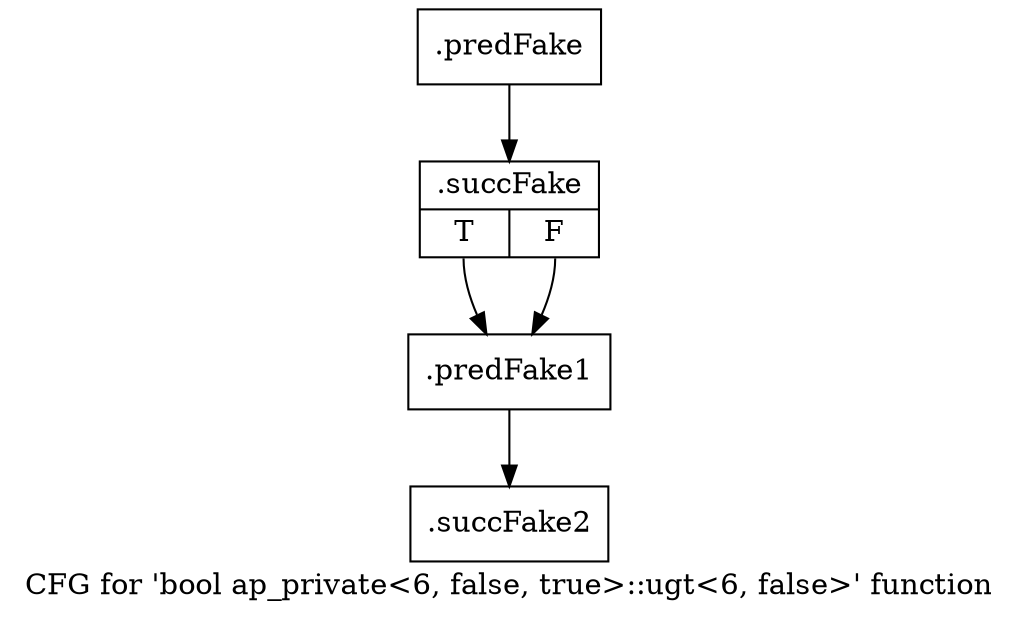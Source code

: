 digraph "CFG for 'bool ap_private\<6, false, true\>::ugt\<6, false\>' function" {
	label="CFG for 'bool ap_private\<6, false, true\>::ugt\<6, false\>' function";

	Node0x5ec1840 [shape=record,filename="",linenumber="",label="{.predFake}"];
	Node0x5ec1840 -> Node0x62e7de0[ callList="" memoryops="" filename="/mnt/xilinx/Vitis_HLS/2021.2/include/etc/ap_private.h" execusionnum="0"];
	Node0x62e7de0 [shape=record,filename="/mnt/xilinx/Vitis_HLS/2021.2/include/etc/ap_private.h",linenumber="2356",label="{.succFake|{<s0>T|<s1>F}}"];
	Node0x62e7de0:s0 -> Node0x5ec2700;
	Node0x62e7de0:s1 -> Node0x5ec2700[ callList="" memoryops="" filename="/mnt/xilinx/Vitis_HLS/2021.2/include/etc/ap_private.h" execusionnum="0"];
	Node0x5ec2700 [shape=record,filename="/mnt/xilinx/Vitis_HLS/2021.2/include/etc/ap_private.h",linenumber="2356",label="{.predFake1}"];
	Node0x5ec2700 -> Node0x62e8030[ callList="" memoryops="" filename="/mnt/xilinx/Vitis_HLS/2021.2/include/etc/ap_private.h" execusionnum="0"];
	Node0x62e8030 [shape=record,filename="/mnt/xilinx/Vitis_HLS/2021.2/include/etc/ap_private.h",linenumber="2356",label="{.succFake2}"];
}
